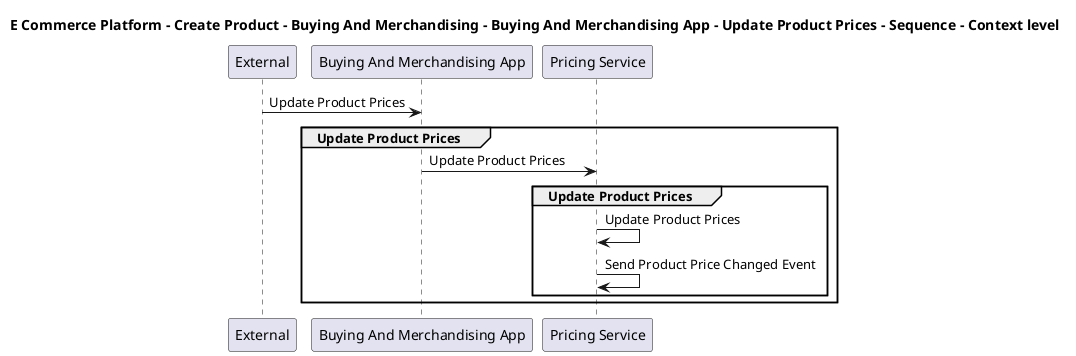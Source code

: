 @startuml

title E Commerce Platform - Create Product - Buying And Merchandising - Buying And Merchandising App - Update Product Prices - Sequence - Context level

participant "External" as C4InterFlow.SoftwareSystems.ExternalSystem
participant "Buying And Merchandising App" as ECommercePlatform.CreateProduct.BuyingAndMerchandising.SoftwareSystems.BuyingAndMerchandisingApp
participant "Pricing Service" as ECommercePlatform.CreateProduct.PriceManagement.SoftwareSystems.PricingService

C4InterFlow.SoftwareSystems.ExternalSystem -> ECommercePlatform.CreateProduct.BuyingAndMerchandising.SoftwareSystems.BuyingAndMerchandisingApp : Update Product Prices
group Update Product Prices
ECommercePlatform.CreateProduct.BuyingAndMerchandising.SoftwareSystems.BuyingAndMerchandisingApp -> ECommercePlatform.CreateProduct.PriceManagement.SoftwareSystems.PricingService : Update Product Prices
group Update Product Prices
ECommercePlatform.CreateProduct.PriceManagement.SoftwareSystems.PricingService -> ECommercePlatform.CreateProduct.PriceManagement.SoftwareSystems.PricingService : Update Product Prices
ECommercePlatform.CreateProduct.PriceManagement.SoftwareSystems.PricingService -> ECommercePlatform.CreateProduct.PriceManagement.SoftwareSystems.PricingService : Send Product Price Changed Event
end
end


@enduml
